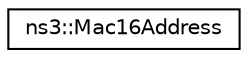 digraph "Graphical Class Hierarchy"
{
 // LATEX_PDF_SIZE
  edge [fontname="Helvetica",fontsize="10",labelfontname="Helvetica",labelfontsize="10"];
  node [fontname="Helvetica",fontsize="10",shape=record];
  rankdir="LR";
  Node0 [label="ns3::Mac16Address",height=0.2,width=0.4,color="black", fillcolor="white", style="filled",URL="$classns3_1_1_mac16_address.html",tooltip="This class can contain 16 bit addresses."];
}
